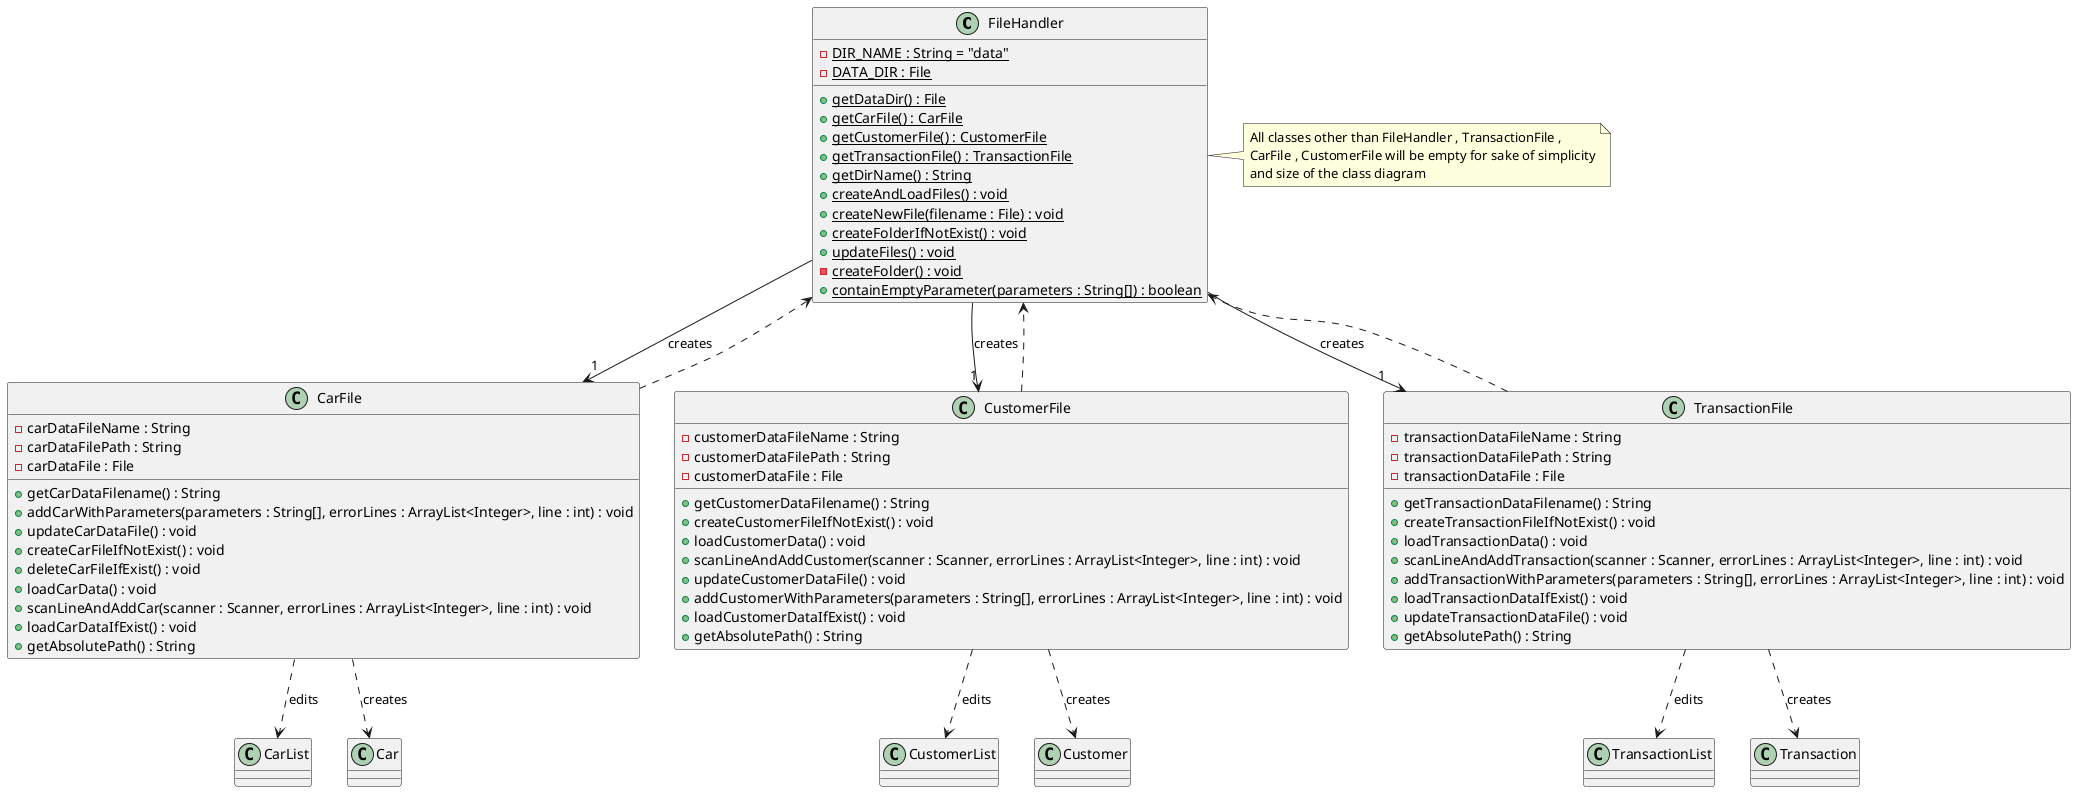 @startuml
'https://plantuml.com/class-diagram

class FileHandler {
    {field}{static} -DIR_NAME : String = "data"
    {field}{static} -DATA_DIR : File
    {method}{static} +getDataDir() : File
    {method}{static} +getCarFile() : CarFile
    {method}{static} +getCustomerFile() : CustomerFile
    {method}{static} +getTransactionFile() : TransactionFile
    {method}{static} +getDirName() : String
    {method}{static} +createAndLoadFiles() : void
    {method}{static} +createNewFile(filename : File) : void
    {method}{static} +createFolderIfNotExist() : void
    {method}{static} +updateFiles() : void
    {method}{static} -createFolder() : void
    {method}{static} +containEmptyParameter(parameters : String[]) : boolean
}

class CarFile {
    {field}  -carDataFileName : String
    {field}  -carDataFilePath : String
    {field}  -carDataFile : File
    {method} +getCarDataFilename() : String
    {method} +addCarWithParameters(parameters : String[], errorLines : ArrayList<Integer>, line : int) : void
    {method} +updateCarDataFile() : void
    {method} +createCarFileIfNotExist() : void
    {method} +deleteCarFileIfExist() : void
    {method} +loadCarData() : void
    {method} +scanLineAndAddCar(scanner : Scanner, errorLines : ArrayList<Integer>, line : int) : void
    {method} +loadCarDataIfExist() : void
    {method} +getAbsolutePath() : String
}

class CustomerFile {
    {field}  -customerDataFileName : String
    {field}  -customerDataFilePath : String
    {field}  -customerDataFile : File
    {method} +getCustomerDataFilename() : String
    {method} +createCustomerFileIfNotExist() : void
    {method} +loadCustomerData() : void
    {method} +scanLineAndAddCustomer(scanner : Scanner, errorLines : ArrayList<Integer>, line : int) : void
    {method} +updateCustomerDataFile() : void
    {method} +addCustomerWithParameters(parameters : String[], errorLines : ArrayList<Integer>, line : int) : void
    {method} +loadCustomerDataIfExist() : void
    {method} +getAbsolutePath() : String
}

class TransactionFile {
    {field}  -transactionDataFileName : String
    {field}  -transactionDataFilePath : String
    {field}  -transactionDataFile : File
    {method} +getTransactionDataFilename() : String
    {method} +createTransactionFileIfNotExist() : void
    {method} +loadTransactionData() : void
    {method} +scanLineAndAddTransaction(scanner : Scanner, errorLines : ArrayList<Integer>, line : int) : void
    {method} +addTransactionWithParameters(parameters : String[], errorLines : ArrayList<Integer>, line : int) : void
    {method} +loadTransactionDataIfExist() : void
    {method} +updateTransactionDataFile() : void
    {method} +getAbsolutePath() : String
}

FileHandler --> "1" CarFile : "creates"
FileHandler --> "1" CustomerFile : "creates"
FileHandler --> "1" TransactionFile : "creates"

CarFile ..> CarList : "edits"
CarFile ..> Car : "creates"
CarFile ..> FileHandler

CustomerFile ..> CustomerList : "edits"
CustomerFile ..> FileHandler
CustomerFile ..> Customer : "creates"

TransactionFile ..> TransactionList : "edits"
TransactionFile ..> Transaction : "creates"
TransactionFile ..> FileHandler

note right of FileHandler
    All classes other than FileHandler , TransactionFile ,
    CarFile , CustomerFile will be empty for sake of simplicity
    and size of the class diagram
end note
@enduml
